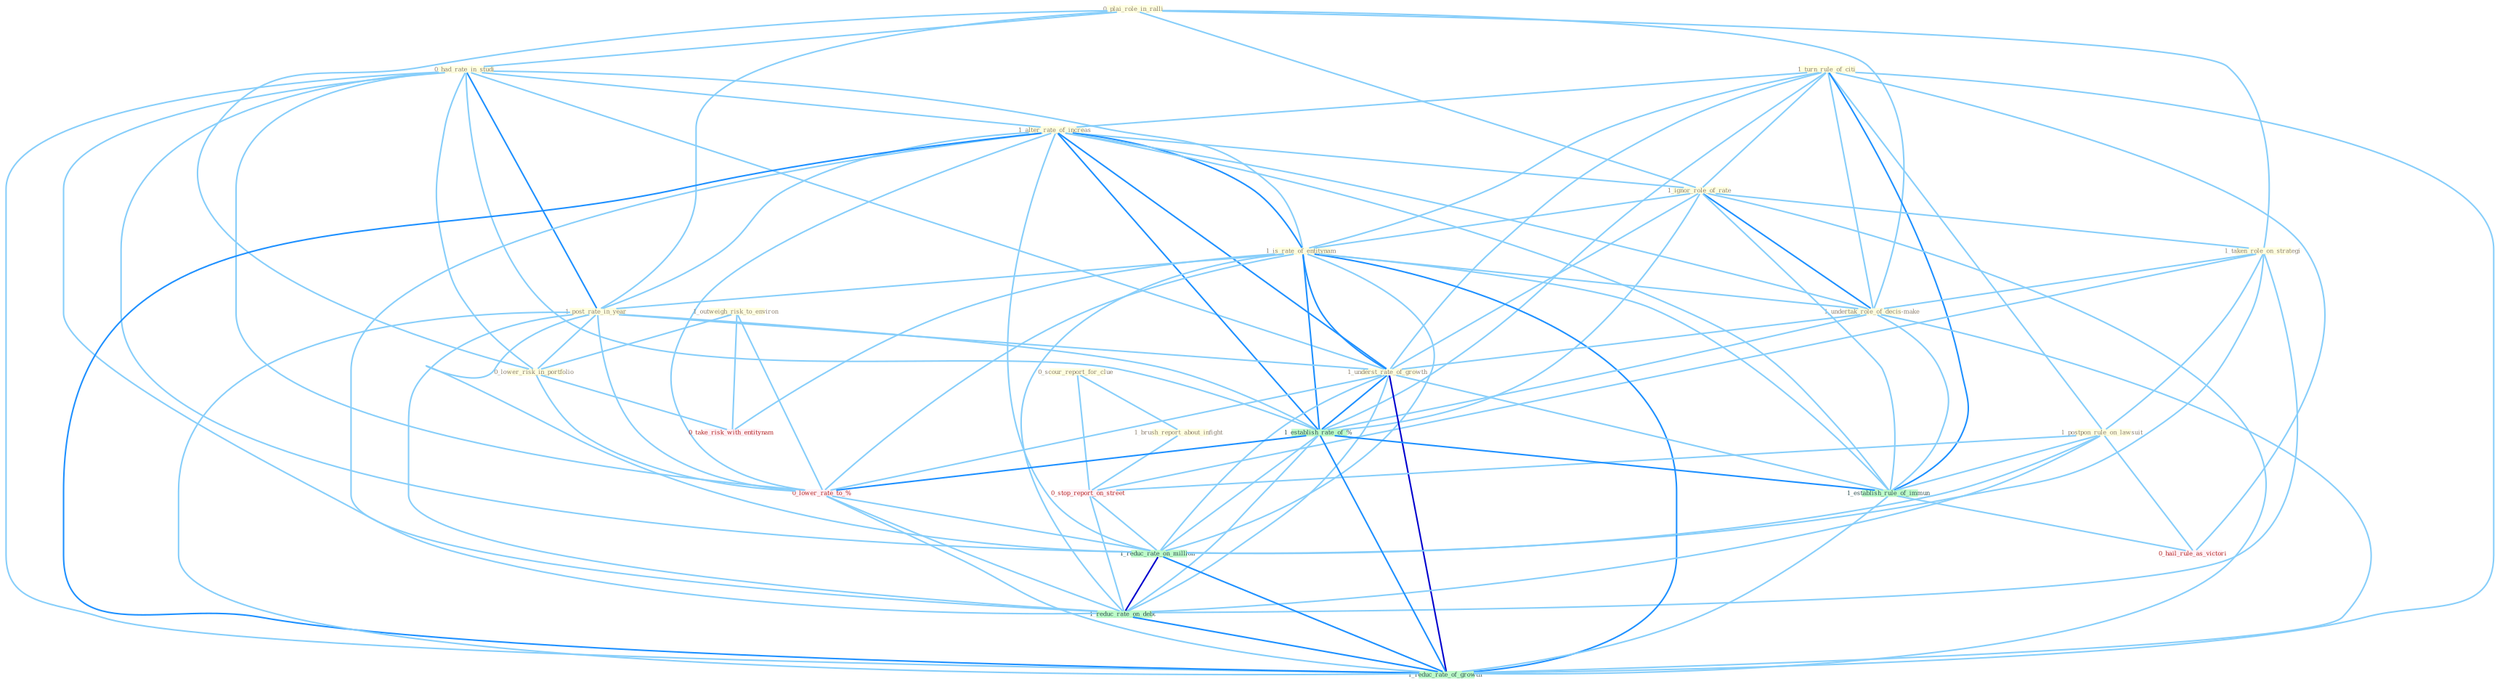 Graph G{ 
    node
    [shape=polygon,style=filled,width=.5,height=.06,color="#BDFCC9",fixedsize=true,fontsize=4,
    fontcolor="#2f4f4f"];
    {node
    [color="#ffffe0", fontcolor="#8b7d6b"] "0_scour_report_for_clue " "0_plai_role_in_ralli " "0_had_rate_in_studi " "1_turn_rule_of_citi " "1_alter_rate_of_increas " "1_ignor_role_of_rate " "1_taken_role_on_strategi " "1_is_rate_of_entitynam " "1_post_rate_in_year " "1_outweigh_risk_to_environ " "1_undertak_role_of_decis-make " "1_underst_rate_of_growth " "1_postpon_rule_on_lawsuit " "1_brush_report_about_infight " "0_lower_risk_in_portfolio "}
{node [color="#fff0f5", fontcolor="#b22222"] "0_lower_rate_to_% " "0_stop_report_on_street " "0_hail_rule_as_victori " "0_take_risk_with_entitynam "}
edge [color="#B0E2FF"];

	"0_scour_report_for_clue " -- "1_brush_report_about_infight " [w="1", color="#87cefa" ];
	"0_scour_report_for_clue " -- "0_stop_report_on_street " [w="1", color="#87cefa" ];
	"0_plai_role_in_ralli " -- "0_had_rate_in_studi " [w="1", color="#87cefa" ];
	"0_plai_role_in_ralli " -- "1_ignor_role_of_rate " [w="1", color="#87cefa" ];
	"0_plai_role_in_ralli " -- "1_taken_role_on_strategi " [w="1", color="#87cefa" ];
	"0_plai_role_in_ralli " -- "1_post_rate_in_year " [w="1", color="#87cefa" ];
	"0_plai_role_in_ralli " -- "1_undertak_role_of_decis-make " [w="1", color="#87cefa" ];
	"0_plai_role_in_ralli " -- "0_lower_risk_in_portfolio " [w="1", color="#87cefa" ];
	"0_had_rate_in_studi " -- "1_alter_rate_of_increas " [w="1", color="#87cefa" ];
	"0_had_rate_in_studi " -- "1_is_rate_of_entitynam " [w="1", color="#87cefa" ];
	"0_had_rate_in_studi " -- "1_post_rate_in_year " [w="2", color="#1e90ff" , len=0.8];
	"0_had_rate_in_studi " -- "1_underst_rate_of_growth " [w="1", color="#87cefa" ];
	"0_had_rate_in_studi " -- "0_lower_risk_in_portfolio " [w="1", color="#87cefa" ];
	"0_had_rate_in_studi " -- "1_establish_rate_of_% " [w="1", color="#87cefa" ];
	"0_had_rate_in_studi " -- "0_lower_rate_to_% " [w="1", color="#87cefa" ];
	"0_had_rate_in_studi " -- "1_reduc_rate_on_million " [w="1", color="#87cefa" ];
	"0_had_rate_in_studi " -- "1_reduc_rate_on_debt " [w="1", color="#87cefa" ];
	"0_had_rate_in_studi " -- "1_reduc_rate_of_growth " [w="1", color="#87cefa" ];
	"1_turn_rule_of_citi " -- "1_alter_rate_of_increas " [w="1", color="#87cefa" ];
	"1_turn_rule_of_citi " -- "1_ignor_role_of_rate " [w="1", color="#87cefa" ];
	"1_turn_rule_of_citi " -- "1_is_rate_of_entitynam " [w="1", color="#87cefa" ];
	"1_turn_rule_of_citi " -- "1_undertak_role_of_decis-make " [w="1", color="#87cefa" ];
	"1_turn_rule_of_citi " -- "1_underst_rate_of_growth " [w="1", color="#87cefa" ];
	"1_turn_rule_of_citi " -- "1_postpon_rule_on_lawsuit " [w="1", color="#87cefa" ];
	"1_turn_rule_of_citi " -- "1_establish_rate_of_% " [w="1", color="#87cefa" ];
	"1_turn_rule_of_citi " -- "1_establish_rule_of_immun " [w="2", color="#1e90ff" , len=0.8];
	"1_turn_rule_of_citi " -- "0_hail_rule_as_victori " [w="1", color="#87cefa" ];
	"1_turn_rule_of_citi " -- "1_reduc_rate_of_growth " [w="1", color="#87cefa" ];
	"1_alter_rate_of_increas " -- "1_ignor_role_of_rate " [w="1", color="#87cefa" ];
	"1_alter_rate_of_increas " -- "1_is_rate_of_entitynam " [w="2", color="#1e90ff" , len=0.8];
	"1_alter_rate_of_increas " -- "1_post_rate_in_year " [w="1", color="#87cefa" ];
	"1_alter_rate_of_increas " -- "1_undertak_role_of_decis-make " [w="1", color="#87cefa" ];
	"1_alter_rate_of_increas " -- "1_underst_rate_of_growth " [w="2", color="#1e90ff" , len=0.8];
	"1_alter_rate_of_increas " -- "1_establish_rate_of_% " [w="2", color="#1e90ff" , len=0.8];
	"1_alter_rate_of_increas " -- "0_lower_rate_to_% " [w="1", color="#87cefa" ];
	"1_alter_rate_of_increas " -- "1_establish_rule_of_immun " [w="1", color="#87cefa" ];
	"1_alter_rate_of_increas " -- "1_reduc_rate_on_million " [w="1", color="#87cefa" ];
	"1_alter_rate_of_increas " -- "1_reduc_rate_on_debt " [w="1", color="#87cefa" ];
	"1_alter_rate_of_increas " -- "1_reduc_rate_of_growth " [w="2", color="#1e90ff" , len=0.8];
	"1_ignor_role_of_rate " -- "1_taken_role_on_strategi " [w="1", color="#87cefa" ];
	"1_ignor_role_of_rate " -- "1_is_rate_of_entitynam " [w="1", color="#87cefa" ];
	"1_ignor_role_of_rate " -- "1_undertak_role_of_decis-make " [w="2", color="#1e90ff" , len=0.8];
	"1_ignor_role_of_rate " -- "1_underst_rate_of_growth " [w="1", color="#87cefa" ];
	"1_ignor_role_of_rate " -- "1_establish_rate_of_% " [w="1", color="#87cefa" ];
	"1_ignor_role_of_rate " -- "1_establish_rule_of_immun " [w="1", color="#87cefa" ];
	"1_ignor_role_of_rate " -- "1_reduc_rate_of_growth " [w="1", color="#87cefa" ];
	"1_taken_role_on_strategi " -- "1_undertak_role_of_decis-make " [w="1", color="#87cefa" ];
	"1_taken_role_on_strategi " -- "1_postpon_rule_on_lawsuit " [w="1", color="#87cefa" ];
	"1_taken_role_on_strategi " -- "0_stop_report_on_street " [w="1", color="#87cefa" ];
	"1_taken_role_on_strategi " -- "1_reduc_rate_on_million " [w="1", color="#87cefa" ];
	"1_taken_role_on_strategi " -- "1_reduc_rate_on_debt " [w="1", color="#87cefa" ];
	"1_is_rate_of_entitynam " -- "1_post_rate_in_year " [w="1", color="#87cefa" ];
	"1_is_rate_of_entitynam " -- "1_undertak_role_of_decis-make " [w="1", color="#87cefa" ];
	"1_is_rate_of_entitynam " -- "1_underst_rate_of_growth " [w="2", color="#1e90ff" , len=0.8];
	"1_is_rate_of_entitynam " -- "1_establish_rate_of_% " [w="2", color="#1e90ff" , len=0.8];
	"1_is_rate_of_entitynam " -- "0_lower_rate_to_% " [w="1", color="#87cefa" ];
	"1_is_rate_of_entitynam " -- "1_establish_rule_of_immun " [w="1", color="#87cefa" ];
	"1_is_rate_of_entitynam " -- "1_reduc_rate_on_million " [w="1", color="#87cefa" ];
	"1_is_rate_of_entitynam " -- "0_take_risk_with_entitynam " [w="1", color="#87cefa" ];
	"1_is_rate_of_entitynam " -- "1_reduc_rate_on_debt " [w="1", color="#87cefa" ];
	"1_is_rate_of_entitynam " -- "1_reduc_rate_of_growth " [w="2", color="#1e90ff" , len=0.8];
	"1_post_rate_in_year " -- "1_underst_rate_of_growth " [w="1", color="#87cefa" ];
	"1_post_rate_in_year " -- "0_lower_risk_in_portfolio " [w="1", color="#87cefa" ];
	"1_post_rate_in_year " -- "1_establish_rate_of_% " [w="1", color="#87cefa" ];
	"1_post_rate_in_year " -- "0_lower_rate_to_% " [w="1", color="#87cefa" ];
	"1_post_rate_in_year " -- "1_reduc_rate_on_million " [w="1", color="#87cefa" ];
	"1_post_rate_in_year " -- "1_reduc_rate_on_debt " [w="1", color="#87cefa" ];
	"1_post_rate_in_year " -- "1_reduc_rate_of_growth " [w="1", color="#87cefa" ];
	"1_outweigh_risk_to_environ " -- "0_lower_risk_in_portfolio " [w="1", color="#87cefa" ];
	"1_outweigh_risk_to_environ " -- "0_lower_rate_to_% " [w="1", color="#87cefa" ];
	"1_outweigh_risk_to_environ " -- "0_take_risk_with_entitynam " [w="1", color="#87cefa" ];
	"1_undertak_role_of_decis-make " -- "1_underst_rate_of_growth " [w="1", color="#87cefa" ];
	"1_undertak_role_of_decis-make " -- "1_establish_rate_of_% " [w="1", color="#87cefa" ];
	"1_undertak_role_of_decis-make " -- "1_establish_rule_of_immun " [w="1", color="#87cefa" ];
	"1_undertak_role_of_decis-make " -- "1_reduc_rate_of_growth " [w="1", color="#87cefa" ];
	"1_underst_rate_of_growth " -- "1_establish_rate_of_% " [w="2", color="#1e90ff" , len=0.8];
	"1_underst_rate_of_growth " -- "0_lower_rate_to_% " [w="1", color="#87cefa" ];
	"1_underst_rate_of_growth " -- "1_establish_rule_of_immun " [w="1", color="#87cefa" ];
	"1_underst_rate_of_growth " -- "1_reduc_rate_on_million " [w="1", color="#87cefa" ];
	"1_underst_rate_of_growth " -- "1_reduc_rate_on_debt " [w="1", color="#87cefa" ];
	"1_underst_rate_of_growth " -- "1_reduc_rate_of_growth " [w="3", color="#0000cd" , len=0.6];
	"1_postpon_rule_on_lawsuit " -- "1_establish_rule_of_immun " [w="1", color="#87cefa" ];
	"1_postpon_rule_on_lawsuit " -- "0_stop_report_on_street " [w="1", color="#87cefa" ];
	"1_postpon_rule_on_lawsuit " -- "0_hail_rule_as_victori " [w="1", color="#87cefa" ];
	"1_postpon_rule_on_lawsuit " -- "1_reduc_rate_on_million " [w="1", color="#87cefa" ];
	"1_postpon_rule_on_lawsuit " -- "1_reduc_rate_on_debt " [w="1", color="#87cefa" ];
	"1_brush_report_about_infight " -- "0_stop_report_on_street " [w="1", color="#87cefa" ];
	"0_lower_risk_in_portfolio " -- "0_lower_rate_to_% " [w="1", color="#87cefa" ];
	"0_lower_risk_in_portfolio " -- "0_take_risk_with_entitynam " [w="1", color="#87cefa" ];
	"1_establish_rate_of_% " -- "0_lower_rate_to_% " [w="2", color="#1e90ff" , len=0.8];
	"1_establish_rate_of_% " -- "1_establish_rule_of_immun " [w="2", color="#1e90ff" , len=0.8];
	"1_establish_rate_of_% " -- "1_reduc_rate_on_million " [w="1", color="#87cefa" ];
	"1_establish_rate_of_% " -- "1_reduc_rate_on_debt " [w="1", color="#87cefa" ];
	"1_establish_rate_of_% " -- "1_reduc_rate_of_growth " [w="2", color="#1e90ff" , len=0.8];
	"0_lower_rate_to_% " -- "1_reduc_rate_on_million " [w="1", color="#87cefa" ];
	"0_lower_rate_to_% " -- "1_reduc_rate_on_debt " [w="1", color="#87cefa" ];
	"0_lower_rate_to_% " -- "1_reduc_rate_of_growth " [w="1", color="#87cefa" ];
	"1_establish_rule_of_immun " -- "0_hail_rule_as_victori " [w="1", color="#87cefa" ];
	"1_establish_rule_of_immun " -- "1_reduc_rate_of_growth " [w="1", color="#87cefa" ];
	"0_stop_report_on_street " -- "1_reduc_rate_on_million " [w="1", color="#87cefa" ];
	"0_stop_report_on_street " -- "1_reduc_rate_on_debt " [w="1", color="#87cefa" ];
	"1_reduc_rate_on_million " -- "1_reduc_rate_on_debt " [w="3", color="#0000cd" , len=0.6];
	"1_reduc_rate_on_million " -- "1_reduc_rate_of_growth " [w="2", color="#1e90ff" , len=0.8];
	"1_reduc_rate_on_debt " -- "1_reduc_rate_of_growth " [w="2", color="#1e90ff" , len=0.8];
}